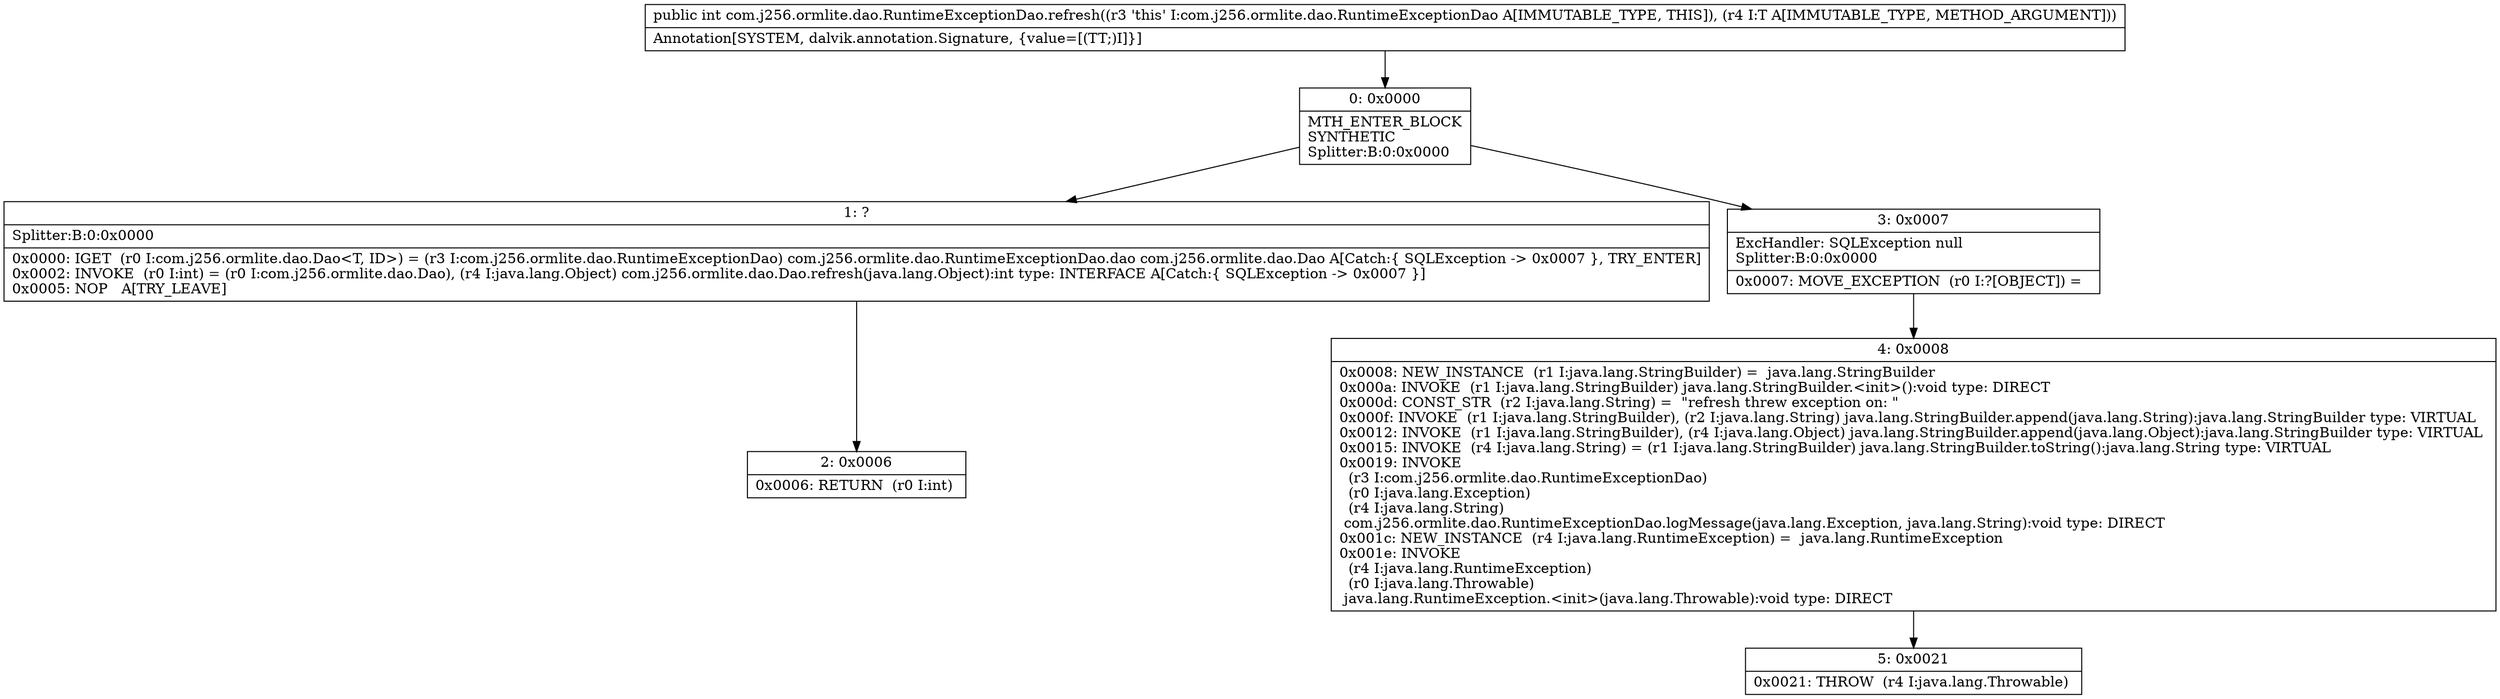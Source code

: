 digraph "CFG forcom.j256.ormlite.dao.RuntimeExceptionDao.refresh(Ljava\/lang\/Object;)I" {
Node_0 [shape=record,label="{0\:\ 0x0000|MTH_ENTER_BLOCK\lSYNTHETIC\lSplitter:B:0:0x0000\l}"];
Node_1 [shape=record,label="{1\:\ ?|Splitter:B:0:0x0000\l|0x0000: IGET  (r0 I:com.j256.ormlite.dao.Dao\<T, ID\>) = (r3 I:com.j256.ormlite.dao.RuntimeExceptionDao) com.j256.ormlite.dao.RuntimeExceptionDao.dao com.j256.ormlite.dao.Dao A[Catch:\{ SQLException \-\> 0x0007 \}, TRY_ENTER]\l0x0002: INVOKE  (r0 I:int) = (r0 I:com.j256.ormlite.dao.Dao), (r4 I:java.lang.Object) com.j256.ormlite.dao.Dao.refresh(java.lang.Object):int type: INTERFACE A[Catch:\{ SQLException \-\> 0x0007 \}]\l0x0005: NOP   A[TRY_LEAVE]\l}"];
Node_2 [shape=record,label="{2\:\ 0x0006|0x0006: RETURN  (r0 I:int) \l}"];
Node_3 [shape=record,label="{3\:\ 0x0007|ExcHandler: SQLException null\lSplitter:B:0:0x0000\l|0x0007: MOVE_EXCEPTION  (r0 I:?[OBJECT]) =  \l}"];
Node_4 [shape=record,label="{4\:\ 0x0008|0x0008: NEW_INSTANCE  (r1 I:java.lang.StringBuilder) =  java.lang.StringBuilder \l0x000a: INVOKE  (r1 I:java.lang.StringBuilder) java.lang.StringBuilder.\<init\>():void type: DIRECT \l0x000d: CONST_STR  (r2 I:java.lang.String) =  \"refresh threw exception on: \" \l0x000f: INVOKE  (r1 I:java.lang.StringBuilder), (r2 I:java.lang.String) java.lang.StringBuilder.append(java.lang.String):java.lang.StringBuilder type: VIRTUAL \l0x0012: INVOKE  (r1 I:java.lang.StringBuilder), (r4 I:java.lang.Object) java.lang.StringBuilder.append(java.lang.Object):java.lang.StringBuilder type: VIRTUAL \l0x0015: INVOKE  (r4 I:java.lang.String) = (r1 I:java.lang.StringBuilder) java.lang.StringBuilder.toString():java.lang.String type: VIRTUAL \l0x0019: INVOKE  \l  (r3 I:com.j256.ormlite.dao.RuntimeExceptionDao)\l  (r0 I:java.lang.Exception)\l  (r4 I:java.lang.String)\l com.j256.ormlite.dao.RuntimeExceptionDao.logMessage(java.lang.Exception, java.lang.String):void type: DIRECT \l0x001c: NEW_INSTANCE  (r4 I:java.lang.RuntimeException) =  java.lang.RuntimeException \l0x001e: INVOKE  \l  (r4 I:java.lang.RuntimeException)\l  (r0 I:java.lang.Throwable)\l java.lang.RuntimeException.\<init\>(java.lang.Throwable):void type: DIRECT \l}"];
Node_5 [shape=record,label="{5\:\ 0x0021|0x0021: THROW  (r4 I:java.lang.Throwable) \l}"];
MethodNode[shape=record,label="{public int com.j256.ormlite.dao.RuntimeExceptionDao.refresh((r3 'this' I:com.j256.ormlite.dao.RuntimeExceptionDao A[IMMUTABLE_TYPE, THIS]), (r4 I:T A[IMMUTABLE_TYPE, METHOD_ARGUMENT]))  | Annotation[SYSTEM, dalvik.annotation.Signature, \{value=[(TT;)I]\}]\l}"];
MethodNode -> Node_0;
Node_0 -> Node_1;
Node_0 -> Node_3;
Node_1 -> Node_2;
Node_3 -> Node_4;
Node_4 -> Node_5;
}

